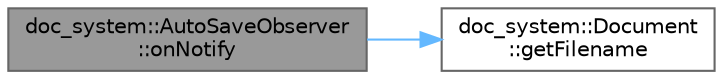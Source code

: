 digraph "doc_system::AutoSaveObserver::onNotify"
{
 // INTERACTIVE_SVG=YES
 // LATEX_PDF_SIZE
  bgcolor="transparent";
  edge [fontname=Helvetica,fontsize=10,labelfontname=Helvetica,labelfontsize=10];
  node [fontname=Helvetica,fontsize=10,shape=box,height=0.2,width=0.4];
  rankdir="LR";
  Node1 [id="Node000001",label="doc_system::AutoSaveObserver\l::onNotify",height=0.2,width=0.4,color="gray40", fillcolor="grey60", style="filled", fontcolor="black",tooltip=" "];
  Node1 -> Node2 [id="edge1_Node000001_Node000002",color="steelblue1",style="solid",tooltip=" "];
  Node2 [id="Node000002",label="doc_system::Document\l::getFilename",height=0.2,width=0.4,color="grey40", fillcolor="white", style="filled",URL="$classdoc__system_1_1_document.html#aba3cd5f64079599a42a30887e41a421f",tooltip=" "];
}
